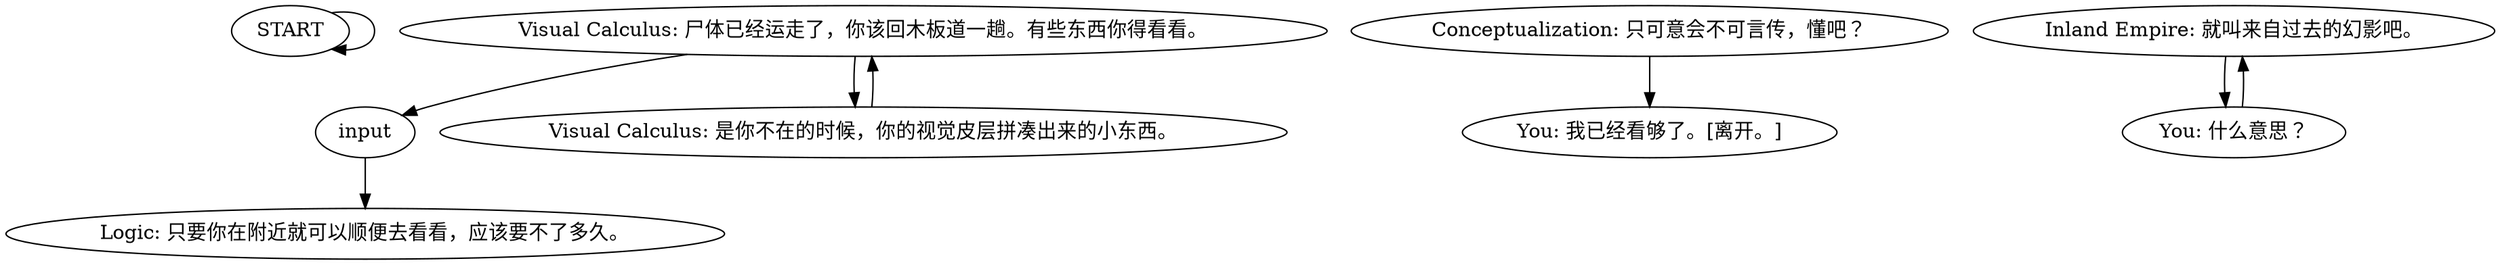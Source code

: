 # Helen - EasterEggs / Pleasure Wheel / Flow – APT ORB / viscal pleasure wheel intro
# Viscal intro after WCW quest taken
# ==================================================
digraph G {
	  0 [label="START"];
	  1 [label="input"];
	  2 [label="You: 我已经看够了。[离开。]"];
	  3 [label="Logic: 只要你在附近就可以顺便去看看，应该要不了多久。"];
	  4 [label="Visual Calculus: 尸体已经运走了，你该回木板道一趟。有些东西你得看看。"];
	  5 [label="Inland Empire: 就叫来自过去的幻影吧。"];
	  6 [label="Visual Calculus: 是你不在的时候，你的视觉皮层拼凑出来的小东西。"];
	  7 [label="You: 什么意思？"];
	  8 [label="Conceptualization: 只可意会不可言传，懂吧？"];
	  0 -> 0
	  1 -> 3
	  4 -> 1
	  4 -> 6
	  5 -> 7
	  6 -> 4
	  7 -> 5
	  8 -> 2
}

